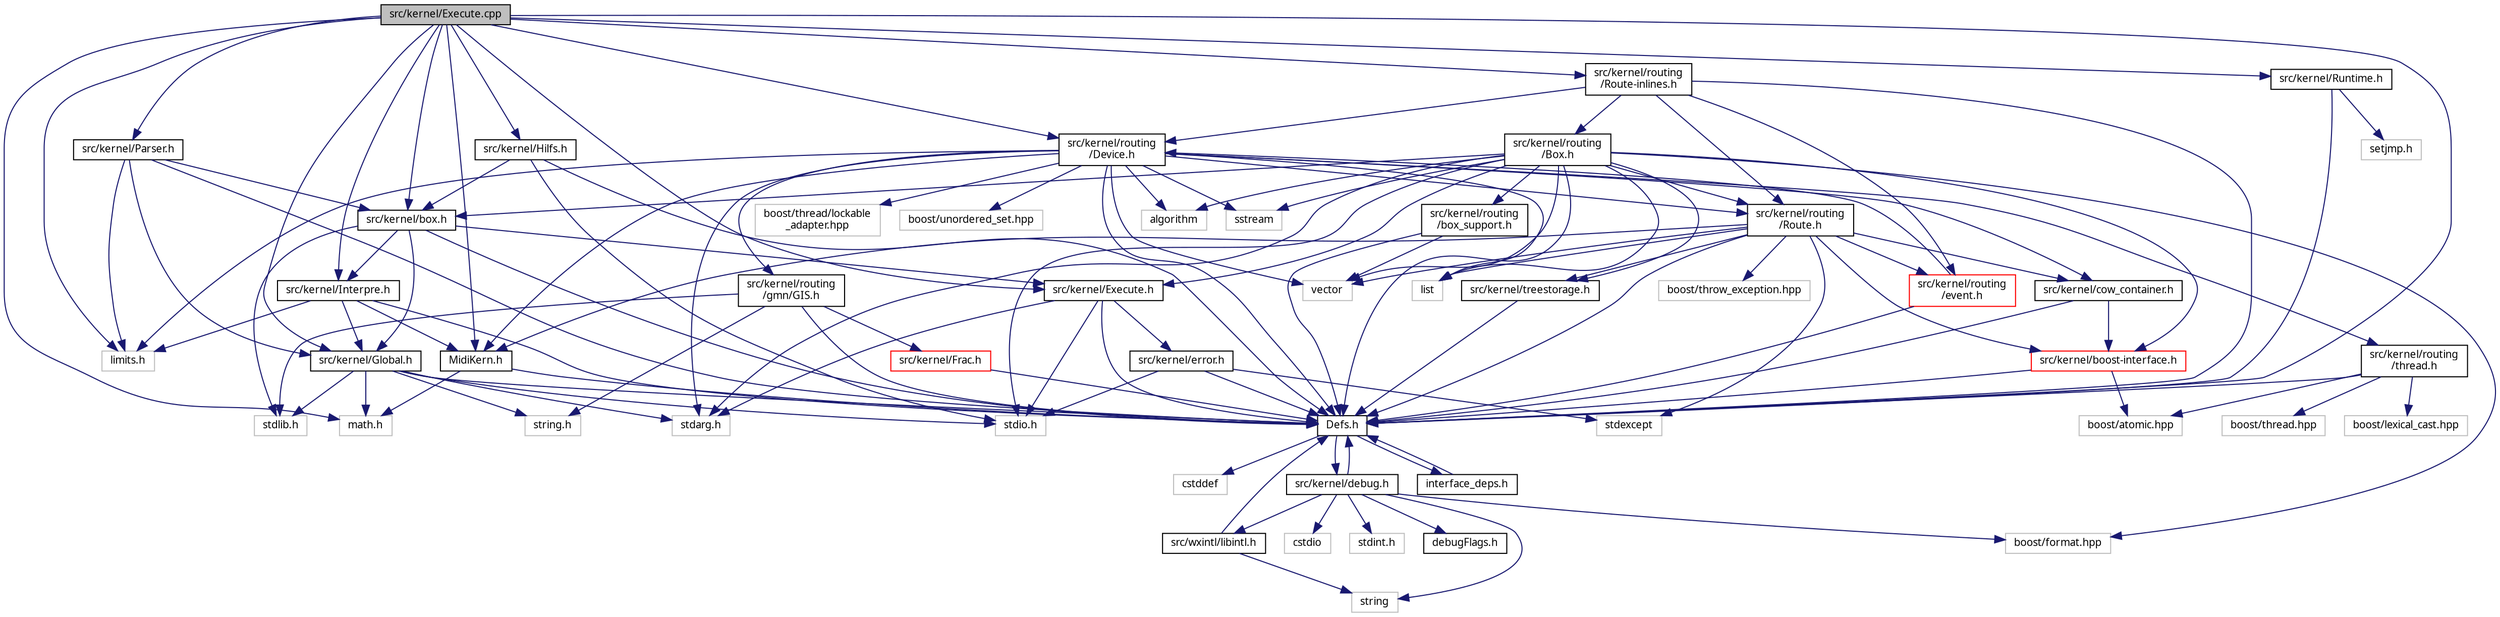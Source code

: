 digraph "src/kernel/Execute.cpp"
{
  edge [fontname="Sans",fontsize="10",labelfontname="Sans",labelfontsize="10"];
  node [fontname="Sans",fontsize="10",shape=record];
  Node0 [label="src/kernel/Execute.cpp",height=0.2,width=0.4,color="black", fillcolor="grey75", style="filled", fontcolor="black"];
  Node0 -> Node1 [color="midnightblue",fontsize="10",style="solid",fontname="Sans"];
  Node1 [label="Defs.h",height=0.2,width=0.4,color="black", fillcolor="white", style="filled",URL="$d1/d73/Defs_8h.html",tooltip="Common definitions. "];
  Node1 -> Node2 [color="midnightblue",fontsize="10",style="solid",fontname="Sans"];
  Node2 [label="interface_deps.h",height=0.2,width=0.4,color="black", fillcolor="white", style="filled",URL="$de/ddd/interface__deps_8h.html"];
  Node2 -> Node1 [color="midnightblue",fontsize="10",style="solid",fontname="Sans"];
  Node1 -> Node3 [color="midnightblue",fontsize="10",style="solid",fontname="Sans"];
  Node3 [label="cstddef",height=0.2,width=0.4,color="grey75", fillcolor="white", style="filled"];
  Node1 -> Node4 [color="midnightblue",fontsize="10",style="solid",fontname="Sans"];
  Node4 [label="src/kernel/debug.h",height=0.2,width=0.4,color="black", fillcolor="white", style="filled",URL="$db/d16/debug_8h.html"];
  Node4 -> Node1 [color="midnightblue",fontsize="10",style="solid",fontname="Sans"];
  Node4 -> Node5 [color="midnightblue",fontsize="10",style="solid",fontname="Sans"];
  Node5 [label="src/wxintl/libintl.h",height=0.2,width=0.4,color="black", fillcolor="white", style="filled",URL="$d4/d64/libintl_8h.html"];
  Node5 -> Node1 [color="midnightblue",fontsize="10",style="solid",fontname="Sans"];
  Node5 -> Node6 [color="midnightblue",fontsize="10",style="solid",fontname="Sans"];
  Node6 [label="string",height=0.2,width=0.4,color="grey75", fillcolor="white", style="filled"];
  Node4 -> Node6 [color="midnightblue",fontsize="10",style="solid",fontname="Sans"];
  Node4 -> Node7 [color="midnightblue",fontsize="10",style="solid",fontname="Sans"];
  Node7 [label="cstdio",height=0.2,width=0.4,color="grey75", fillcolor="white", style="filled"];
  Node4 -> Node8 [color="midnightblue",fontsize="10",style="solid",fontname="Sans"];
  Node8 [label="boost/format.hpp",height=0.2,width=0.4,color="grey75", fillcolor="white", style="filled"];
  Node4 -> Node9 [color="midnightblue",fontsize="10",style="solid",fontname="Sans"];
  Node9 [label="stdint.h",height=0.2,width=0.4,color="grey75", fillcolor="white", style="filled"];
  Node4 -> Node10 [color="midnightblue",fontsize="10",style="solid",fontname="Sans"];
  Node10 [label="debugFlags.h",height=0.2,width=0.4,color="black", fillcolor="white", style="filled",URL="$d4/dab/debugFlags_8h.html",tooltip="Debug flags for mutabor debug mode. "];
  Node0 -> Node11 [color="midnightblue",fontsize="10",style="solid",fontname="Sans"];
  Node11 [label="math.h",height=0.2,width=0.4,color="grey75", fillcolor="white", style="filled"];
  Node0 -> Node12 [color="midnightblue",fontsize="10",style="solid",fontname="Sans"];
  Node12 [label="src/kernel/Global.h",height=0.2,width=0.4,color="black", fillcolor="white", style="filled",URL="$dd/d40/Global_8h.html",tooltip="Global definitions (formerly in mutabor DLL) "];
  Node12 -> Node1 [color="midnightblue",fontsize="10",style="solid",fontname="Sans"];
  Node12 -> Node13 [color="midnightblue",fontsize="10",style="solid",fontname="Sans"];
  Node13 [label="stdio.h",height=0.2,width=0.4,color="grey75", fillcolor="white", style="filled"];
  Node12 -> Node14 [color="midnightblue",fontsize="10",style="solid",fontname="Sans"];
  Node14 [label="stdlib.h",height=0.2,width=0.4,color="grey75", fillcolor="white", style="filled"];
  Node12 -> Node15 [color="midnightblue",fontsize="10",style="solid",fontname="Sans"];
  Node15 [label="stdarg.h",height=0.2,width=0.4,color="grey75", fillcolor="white", style="filled"];
  Node12 -> Node16 [color="midnightblue",fontsize="10",style="solid",fontname="Sans"];
  Node16 [label="string.h",height=0.2,width=0.4,color="grey75", fillcolor="white", style="filled"];
  Node12 -> Node11 [color="midnightblue",fontsize="10",style="solid",fontname="Sans"];
  Node0 -> Node17 [color="midnightblue",fontsize="10",style="solid",fontname="Sans"];
  Node17 [label="src/kernel/Execute.h",height=0.2,width=0.4,color="black", fillcolor="white", style="filled",URL="$de/d11/Execute_8h.html",tooltip="Execute tuning changes. "];
  Node17 -> Node1 [color="midnightblue",fontsize="10",style="solid",fontname="Sans"];
  Node17 -> Node18 [color="midnightblue",fontsize="10",style="solid",fontname="Sans"];
  Node18 [label="src/kernel/error.h",height=0.2,width=0.4,color="black", fillcolor="white", style="filled",URL="$da/d41/error_8h.html"];
  Node18 -> Node1 [color="midnightblue",fontsize="10",style="solid",fontname="Sans"];
  Node18 -> Node13 [color="midnightblue",fontsize="10",style="solid",fontname="Sans"];
  Node18 -> Node19 [color="midnightblue",fontsize="10",style="solid",fontname="Sans"];
  Node19 [label="stdexcept",height=0.2,width=0.4,color="grey75", fillcolor="white", style="filled"];
  Node17 -> Node13 [color="midnightblue",fontsize="10",style="solid",fontname="Sans"];
  Node17 -> Node15 [color="midnightblue",fontsize="10",style="solid",fontname="Sans"];
  Node0 -> Node20 [color="midnightblue",fontsize="10",style="solid",fontname="Sans"];
  Node20 [label="src/kernel/box.h",height=0.2,width=0.4,color="black", fillcolor="white", style="filled",URL="$dc/d19/box_8h.html",tooltip="Description: Collect all properties, which are used by boxes. "];
  Node20 -> Node1 [color="midnightblue",fontsize="10",style="solid",fontname="Sans"];
  Node20 -> Node12 [color="midnightblue",fontsize="10",style="solid",fontname="Sans"];
  Node20 -> Node21 [color="midnightblue",fontsize="10",style="solid",fontname="Sans"];
  Node21 [label="src/kernel/Interpre.h",height=0.2,width=0.4,color="black", fillcolor="white", style="filled",URL="$d2/dd8/Interpre_8h.html",tooltip="Interpreter for the logic at runtime. "];
  Node21 -> Node1 [color="midnightblue",fontsize="10",style="solid",fontname="Sans"];
  Node21 -> Node22 [color="midnightblue",fontsize="10",style="solid",fontname="Sans"];
  Node22 [label="MidiKern.h",height=0.2,width=0.4,color="black", fillcolor="white", style="filled",URL="$da/dfd/MidiKern_8h.html"];
  Node22 -> Node1 [color="midnightblue",fontsize="10",style="solid",fontname="Sans"];
  Node22 -> Node11 [color="midnightblue",fontsize="10",style="solid",fontname="Sans"];
  Node21 -> Node12 [color="midnightblue",fontsize="10",style="solid",fontname="Sans"];
  Node21 -> Node23 [color="midnightblue",fontsize="10",style="solid",fontname="Sans"];
  Node23 [label="limits.h",height=0.2,width=0.4,color="grey75", fillcolor="white", style="filled"];
  Node20 -> Node17 [color="midnightblue",fontsize="10",style="solid",fontname="Sans"];
  Node20 -> Node14 [color="midnightblue",fontsize="10",style="solid",fontname="Sans"];
  Node0 -> Node22 [color="midnightblue",fontsize="10",style="solid",fontname="Sans"];
  Node0 -> Node24 [color="midnightblue",fontsize="10",style="solid",fontname="Sans"];
  Node24 [label="src/kernel/Hilfs.h",height=0.2,width=0.4,color="black", fillcolor="white", style="filled",URL="$d2/d32/Hilfs_8h.html",tooltip="Description. "];
  Node24 -> Node1 [color="midnightblue",fontsize="10",style="solid",fontname="Sans"];
  Node24 -> Node20 [color="midnightblue",fontsize="10",style="solid",fontname="Sans"];
  Node24 -> Node13 [color="midnightblue",fontsize="10",style="solid",fontname="Sans"];
  Node0 -> Node25 [color="midnightblue",fontsize="10",style="solid",fontname="Sans"];
  Node25 [label="src/kernel/Runtime.h",height=0.2,width=0.4,color="black", fillcolor="white", style="filled",URL="$d5/d84/Runtime_8h.html",tooltip="Runtime functions of the (mainly C) old kernel of Mutabor. "];
  Node25 -> Node1 [color="midnightblue",fontsize="10",style="solid",fontname="Sans"];
  Node25 -> Node26 [color="midnightblue",fontsize="10",style="solid",fontname="Sans"];
  Node26 [label="setjmp.h",height=0.2,width=0.4,color="grey75", fillcolor="white", style="filled"];
  Node0 -> Node27 [color="midnightblue",fontsize="10",style="solid",fontname="Sans"];
  Node27 [label="src/kernel/Parser.h",height=0.2,width=0.4,color="black", fillcolor="white", style="filled",URL="$d6/d0c/Parser_8h.html"];
  Node27 -> Node1 [color="midnightblue",fontsize="10",style="solid",fontname="Sans"];
  Node27 -> Node20 [color="midnightblue",fontsize="10",style="solid",fontname="Sans"];
  Node27 -> Node12 [color="midnightblue",fontsize="10",style="solid",fontname="Sans"];
  Node27 -> Node23 [color="midnightblue",fontsize="10",style="solid",fontname="Sans"];
  Node0 -> Node21 [color="midnightblue",fontsize="10",style="solid",fontname="Sans"];
  Node0 -> Node28 [color="midnightblue",fontsize="10",style="solid",fontname="Sans"];
  Node28 [label="src/kernel/routing\l/Device.h",height=0.2,width=0.4,color="black", fillcolor="white", style="filled",URL="$de/d05/Device_8h.html",tooltip="Routing. "];
  Node28 -> Node1 [color="midnightblue",fontsize="10",style="solid",fontname="Sans"];
  Node28 -> Node29 [color="midnightblue",fontsize="10",style="solid",fontname="Sans"];
  Node29 [label="src/kernel/cow_container.h",height=0.2,width=0.4,color="black", fillcolor="white", style="filled",URL="$da/d28/cow__container_8h.html",tooltip="Copy on write container. "];
  Node29 -> Node1 [color="midnightblue",fontsize="10",style="solid",fontname="Sans"];
  Node29 -> Node30 [color="midnightblue",fontsize="10",style="solid",fontname="Sans"];
  Node30 [label="src/kernel/boost-interface.h",height=0.2,width=0.4,color="red", fillcolor="white", style="filled",URL="$d1/da4/boost-interface_8h.html",tooltip="Interface to the boost library. "];
  Node30 -> Node1 [color="midnightblue",fontsize="10",style="solid",fontname="Sans"];
  Node30 -> Node31 [color="midnightblue",fontsize="10",style="solid",fontname="Sans"];
  Node31 [label="boost/atomic.hpp",height=0.2,width=0.4,color="grey75", fillcolor="white", style="filled"];
  Node28 -> Node33 [color="midnightblue",fontsize="10",style="solid",fontname="Sans"];
  Node33 [label="src/kernel/routing\l/gmn/GIS.h",height=0.2,width=0.4,color="black", fillcolor="white", style="filled",URL="$dd/d4d/GIS_8h.html"];
  Node33 -> Node1 [color="midnightblue",fontsize="10",style="solid",fontname="Sans"];
  Node33 -> Node34 [color="midnightblue",fontsize="10",style="solid",fontname="Sans"];
  Node34 [label="src/kernel/Frac.h",height=0.2,width=0.4,color="red", fillcolor="white", style="filled",URL="$df/d4f/Frac_8h.html",tooltip="Fraction class for Mutabor. "];
  Node34 -> Node1 [color="midnightblue",fontsize="10",style="solid",fontname="Sans"];
  Node33 -> Node16 [color="midnightblue",fontsize="10",style="solid",fontname="Sans"];
  Node33 -> Node14 [color="midnightblue",fontsize="10",style="solid",fontname="Sans"];
  Node28 -> Node36 [color="midnightblue",fontsize="10",style="solid",fontname="Sans"];
  Node36 [label="src/kernel/routing\l/Route.h",height=0.2,width=0.4,color="black", fillcolor="white", style="filled",URL="$d1/d65/Route_8h.html",tooltip="Routing. "];
  Node36 -> Node1 [color="midnightblue",fontsize="10",style="solid",fontname="Sans"];
  Node36 -> Node29 [color="midnightblue",fontsize="10",style="solid",fontname="Sans"];
  Node36 -> Node22 [color="midnightblue",fontsize="10",style="solid",fontname="Sans"];
  Node36 -> Node37 [color="midnightblue",fontsize="10",style="solid",fontname="Sans"];
  Node37 [label="src/kernel/treestorage.h",height=0.2,width=0.4,color="black", fillcolor="white", style="filled",URL="$db/dbe/treestorage_8h.html",tooltip="abstract class for tree like storage "];
  Node37 -> Node1 [color="midnightblue",fontsize="10",style="solid",fontname="Sans"];
  Node36 -> Node30 [color="midnightblue",fontsize="10",style="solid",fontname="Sans"];
  Node36 -> Node38 [color="midnightblue",fontsize="10",style="solid",fontname="Sans"];
  Node38 [label="list",height=0.2,width=0.4,color="grey75", fillcolor="white", style="filled"];
  Node36 -> Node39 [color="midnightblue",fontsize="10",style="solid",fontname="Sans"];
  Node39 [label="vector",height=0.2,width=0.4,color="grey75", fillcolor="white", style="filled"];
  Node36 -> Node19 [color="midnightblue",fontsize="10",style="solid",fontname="Sans"];
  Node36 -> Node40 [color="midnightblue",fontsize="10",style="solid",fontname="Sans"];
  Node40 [label="boost/throw_exception.hpp",height=0.2,width=0.4,color="grey75", fillcolor="white", style="filled"];
  Node36 -> Node41 [color="midnightblue",fontsize="10",style="solid",fontname="Sans"];
  Node41 [label="src/kernel/routing\l/event.h",height=0.2,width=0.4,color="red", fillcolor="white", style="filled",URL="$dd/d20/event_8h.html"];
  Node41 -> Node1 [color="midnightblue",fontsize="10",style="solid",fontname="Sans"];
  Node41 -> Node28 [color="midnightblue",fontsize="10",style="solid",fontname="Sans"];
  Node28 -> Node44 [color="midnightblue",fontsize="10",style="solid",fontname="Sans"];
  Node44 [label="src/kernel/routing\l/thread.h",height=0.2,width=0.4,color="black", fillcolor="white", style="filled",URL="$db/dd5/thread_8h.html"];
  Node44 -> Node1 [color="midnightblue",fontsize="10",style="solid",fontname="Sans"];
  Node44 -> Node45 [color="midnightblue",fontsize="10",style="solid",fontname="Sans"];
  Node45 [label="boost/thread.hpp",height=0.2,width=0.4,color="grey75", fillcolor="white", style="filled"];
  Node44 -> Node31 [color="midnightblue",fontsize="10",style="solid",fontname="Sans"];
  Node44 -> Node46 [color="midnightblue",fontsize="10",style="solid",fontname="Sans"];
  Node46 [label="boost/lexical_cast.hpp",height=0.2,width=0.4,color="grey75", fillcolor="white", style="filled"];
  Node28 -> Node47 [color="midnightblue",fontsize="10",style="solid",fontname="Sans"];
  Node47 [label="boost/thread/lockable\l_adapter.hpp",height=0.2,width=0.4,color="grey75", fillcolor="white", style="filled"];
  Node28 -> Node22 [color="midnightblue",fontsize="10",style="solid",fontname="Sans"];
  Node28 -> Node39 [color="midnightblue",fontsize="10",style="solid",fontname="Sans"];
  Node28 -> Node38 [color="midnightblue",fontsize="10",style="solid",fontname="Sans"];
  Node28 -> Node23 [color="midnightblue",fontsize="10",style="solid",fontname="Sans"];
  Node28 -> Node48 [color="midnightblue",fontsize="10",style="solid",fontname="Sans"];
  Node48 [label="algorithm",height=0.2,width=0.4,color="grey75", fillcolor="white", style="filled"];
  Node28 -> Node49 [color="midnightblue",fontsize="10",style="solid",fontname="Sans"];
  Node49 [label="sstream",height=0.2,width=0.4,color="grey75", fillcolor="white", style="filled"];
  Node28 -> Node15 [color="midnightblue",fontsize="10",style="solid",fontname="Sans"];
  Node28 -> Node50 [color="midnightblue",fontsize="10",style="solid",fontname="Sans"];
  Node50 [label="boost/unordered_set.hpp",height=0.2,width=0.4,color="grey75", fillcolor="white", style="filled"];
  Node0 -> Node51 [color="midnightblue",fontsize="10",style="solid",fontname="Sans"];
  Node51 [label="src/kernel/routing\l/Route-inlines.h",height=0.2,width=0.4,color="black", fillcolor="white", style="filled",URL="$d2/d2c/Route-inlines_8h.html"];
  Node51 -> Node1 [color="midnightblue",fontsize="10",style="solid",fontname="Sans"];
  Node51 -> Node36 [color="midnightblue",fontsize="10",style="solid",fontname="Sans"];
  Node51 -> Node28 [color="midnightblue",fontsize="10",style="solid",fontname="Sans"];
  Node51 -> Node52 [color="midnightblue",fontsize="10",style="solid",fontname="Sans"];
  Node52 [label="src/kernel/routing\l/Box.h",height=0.2,width=0.4,color="black", fillcolor="white", style="filled",URL="$de/d0f/Box_8h.html",tooltip="Mutabor Box for C++. "];
  Node52 -> Node1 [color="midnightblue",fontsize="10",style="solid",fontname="Sans"];
  Node52 -> Node37 [color="midnightblue",fontsize="10",style="solid",fontname="Sans"];
  Node52 -> Node30 [color="midnightblue",fontsize="10",style="solid",fontname="Sans"];
  Node52 -> Node36 [color="midnightblue",fontsize="10",style="solid",fontname="Sans"];
  Node52 -> Node17 [color="midnightblue",fontsize="10",style="solid",fontname="Sans"];
  Node52 -> Node20 [color="midnightblue",fontsize="10",style="solid",fontname="Sans"];
  Node52 -> Node53 [color="midnightblue",fontsize="10",style="solid",fontname="Sans"];
  Node53 [label="src/kernel/routing\l/box_support.h",height=0.2,width=0.4,color="black", fillcolor="white", style="filled",URL="$d2/dfc/box__support_8h.html",tooltip="Mutabor Box for C++. "];
  Node53 -> Node1 [color="midnightblue",fontsize="10",style="solid",fontname="Sans"];
  Node53 -> Node39 [color="midnightblue",fontsize="10",style="solid",fontname="Sans"];
  Node52 -> Node39 [color="midnightblue",fontsize="10",style="solid",fontname="Sans"];
  Node52 -> Node38 [color="midnightblue",fontsize="10",style="solid",fontname="Sans"];
  Node52 -> Node48 [color="midnightblue",fontsize="10",style="solid",fontname="Sans"];
  Node52 -> Node49 [color="midnightblue",fontsize="10",style="solid",fontname="Sans"];
  Node52 -> Node15 [color="midnightblue",fontsize="10",style="solid",fontname="Sans"];
  Node52 -> Node13 [color="midnightblue",fontsize="10",style="solid",fontname="Sans"];
  Node52 -> Node8 [color="midnightblue",fontsize="10",style="solid",fontname="Sans"];
  Node51 -> Node41 [color="midnightblue",fontsize="10",style="solid",fontname="Sans"];
  Node0 -> Node23 [color="midnightblue",fontsize="10",style="solid",fontname="Sans"];
}
